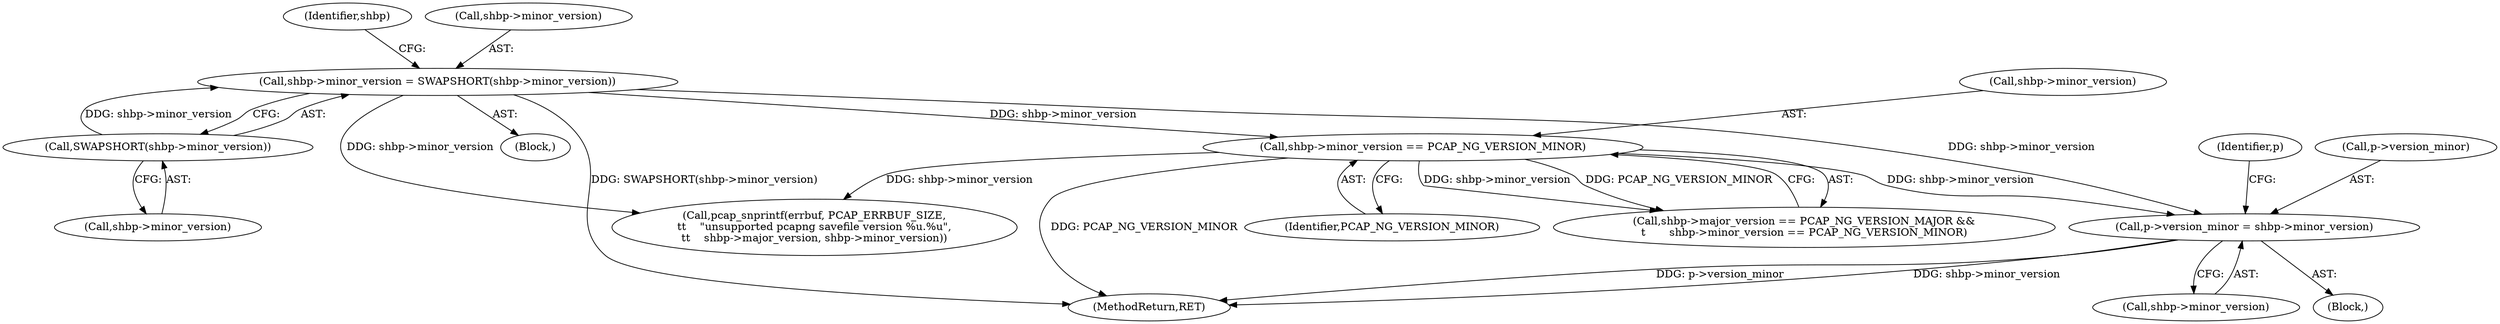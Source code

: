 digraph "0_libpcap_a5a36d9e82dde7265e38fe1f87b7f11c461c29f6@pointer" {
"1000531" [label="(Call,p->version_minor = shbp->minor_version)"];
"1000491" [label="(Call,shbp->minor_version = SWAPSHORT(shbp->minor_version))"];
"1000495" [label="(Call,SWAPSHORT(shbp->minor_version))"];
"1000507" [label="(Call,shbp->minor_version == PCAP_NG_VERSION_MINOR)"];
"1000513" [label="(Call,pcap_snprintf(errbuf, PCAP_ERRBUF_SIZE,\n\t\t    \"unsupported pcapng savefile version %u.%u\",\n\t\t    shbp->major_version, shbp->minor_version))"];
"1000508" [label="(Call,shbp->minor_version)"];
"1000511" [label="(Identifier,PCAP_NG_VERSION_MINOR)"];
"1000482" [label="(Block,)"];
"1000532" [label="(Call,p->version_minor)"];
"1000531" [label="(Call,p->version_minor = shbp->minor_version)"];
"1000535" [label="(Call,shbp->minor_version)"];
"1000495" [label="(Call,SWAPSHORT(shbp->minor_version))"];
"1000504" [label="(Identifier,shbp)"];
"1000491" [label="(Call,shbp->minor_version = SWAPSHORT(shbp->minor_version))"];
"1000507" [label="(Call,shbp->minor_version == PCAP_NG_VERSION_MINOR)"];
"1000496" [label="(Call,shbp->minor_version)"];
"1000501" [label="(Call,shbp->major_version == PCAP_NG_VERSION_MAJOR &&\n\t       shbp->minor_version == PCAP_NG_VERSION_MINOR)"];
"1000541" [label="(Identifier,p)"];
"1000138" [label="(Block,)"];
"1000492" [label="(Call,shbp->minor_version)"];
"1000709" [label="(MethodReturn,RET)"];
"1000531" -> "1000138"  [label="AST: "];
"1000531" -> "1000535"  [label="CFG: "];
"1000532" -> "1000531"  [label="AST: "];
"1000535" -> "1000531"  [label="AST: "];
"1000541" -> "1000531"  [label="CFG: "];
"1000531" -> "1000709"  [label="DDG: shbp->minor_version"];
"1000531" -> "1000709"  [label="DDG: p->version_minor"];
"1000491" -> "1000531"  [label="DDG: shbp->minor_version"];
"1000507" -> "1000531"  [label="DDG: shbp->minor_version"];
"1000491" -> "1000482"  [label="AST: "];
"1000491" -> "1000495"  [label="CFG: "];
"1000492" -> "1000491"  [label="AST: "];
"1000495" -> "1000491"  [label="AST: "];
"1000504" -> "1000491"  [label="CFG: "];
"1000491" -> "1000709"  [label="DDG: SWAPSHORT(shbp->minor_version)"];
"1000495" -> "1000491"  [label="DDG: shbp->minor_version"];
"1000491" -> "1000507"  [label="DDG: shbp->minor_version"];
"1000491" -> "1000513"  [label="DDG: shbp->minor_version"];
"1000495" -> "1000496"  [label="CFG: "];
"1000496" -> "1000495"  [label="AST: "];
"1000507" -> "1000501"  [label="AST: "];
"1000507" -> "1000511"  [label="CFG: "];
"1000508" -> "1000507"  [label="AST: "];
"1000511" -> "1000507"  [label="AST: "];
"1000501" -> "1000507"  [label="CFG: "];
"1000507" -> "1000709"  [label="DDG: PCAP_NG_VERSION_MINOR"];
"1000507" -> "1000501"  [label="DDG: shbp->minor_version"];
"1000507" -> "1000501"  [label="DDG: PCAP_NG_VERSION_MINOR"];
"1000507" -> "1000513"  [label="DDG: shbp->minor_version"];
}
